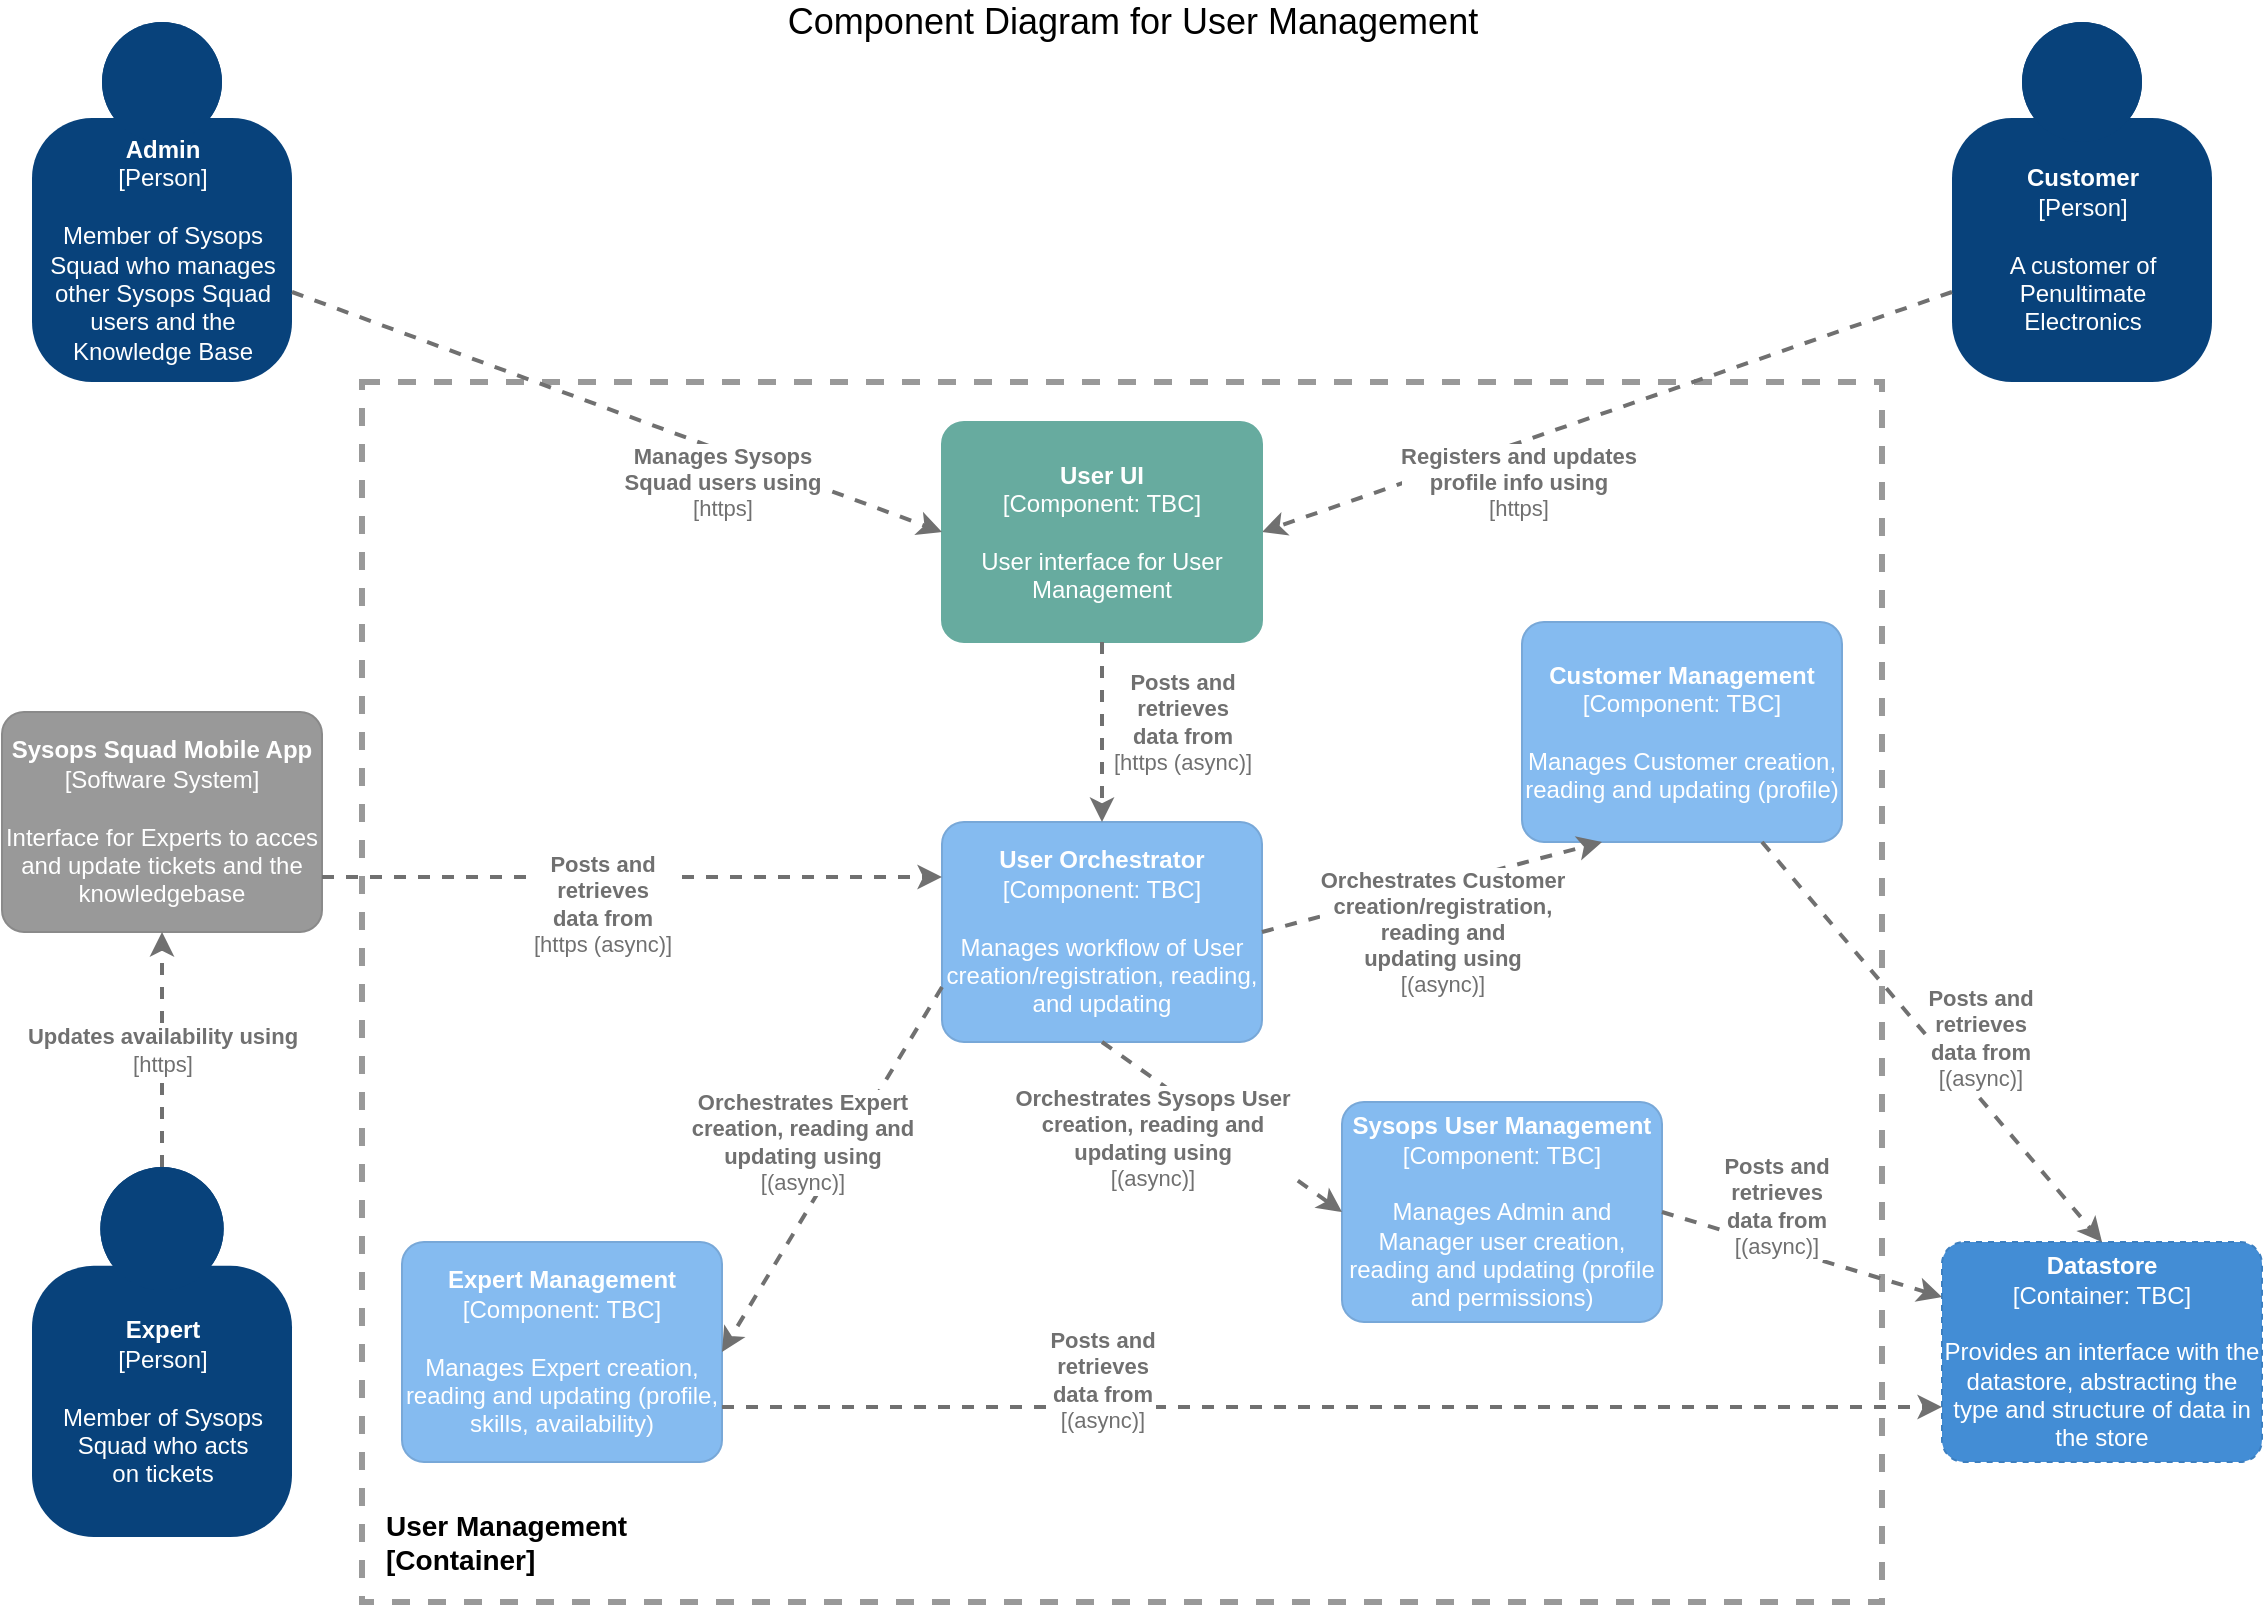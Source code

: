 <mxfile version="14.6.13" type="device"><diagram id="t8C2vAcFf4IVfgRRib2v" name="Page-1"><mxGraphModel dx="1326" dy="926" grid="1" gridSize="10" guides="1" tooltips="1" connect="1" arrows="1" fold="1" page="1" pageScale="1" pageWidth="1169" pageHeight="827" background="#FFFFFF" math="0" shadow="0"><root><mxCell id="0"/><mxCell id="1" parent="0"/><mxCell id="MCqfHT1OaZ1cbw39gqNF-1" value="&lt;font style=&quot;font-size: 18px&quot;&gt;Component Diagram for User Management&lt;/font&gt;" style="text;html=1;align=center;verticalAlign=middle;resizable=0;points=[];autosize=1;" parent="1" vertex="1"><mxGeometry x="405" y="10" width="360" height="20" as="geometry"/></mxCell><mxCell id="MCqfHT1OaZ1cbw39gqNF-2" value="" style="rounded=0;whiteSpace=wrap;html=1;dashed=1;strokeWidth=3;strokeColor=#999999;fillColor=none;" parent="1" vertex="1"><mxGeometry x="200" y="200" width="760" height="610" as="geometry"/></mxCell><mxCell id="MCqfHT1OaZ1cbw39gqNF-3" value="&lt;font style=&quot;font-size: 14px&quot;&gt;&lt;b&gt;User Management&lt;br&gt;[Container]&lt;/b&gt;&lt;/font&gt;" style="text;html=1;align=left;verticalAlign=middle;resizable=0;points=[];autosize=1;" parent="1" vertex="1"><mxGeometry x="210" y="760" width="140" height="40" as="geometry"/></mxCell><object placeholders="1" c4Name="Expert Management" c4Type="Component" c4Technology="TBC" c4Description="Manages Expert creation, reading and updating (profile, skills, availability)" label="&lt;b&gt;%c4Name%&lt;/b&gt;&lt;div&gt;[%c4Type%: %c4Technology%]&lt;/div&gt;&lt;br&gt;&lt;div&gt;%c4Description%&lt;/div&gt;" id="MCqfHT1OaZ1cbw39gqNF-5"><mxCell style="rounded=1;whiteSpace=wrap;html=1;labelBackgroundColor=none;fillColor=#85BBF0;fontColor=#ffffff;align=center;arcSize=10;strokeColor=#78A8D8;metaEdit=1;metaData={&quot;c4Type&quot;:{&quot;editable&quot;:false}};points=[[0.25,0,0],[0.5,0,0],[0.75,0,0],[1,0.25,0],[1,0.5,0],[1,0.75,0],[0.75,1,0],[0.5,1,0],[0.25,1,0],[0,0.75,0],[0,0.5,0],[0,0.25,0]];" parent="1" vertex="1"><mxGeometry x="220" y="630" width="160" height="110.0" as="geometry"/></mxCell></object><object placeholders="1" c4Name="Customer Management" c4Type="Component" c4Technology="TBC" c4Description="Manages Customer creation, reading and updating (profile)" label="&lt;b&gt;%c4Name%&lt;/b&gt;&lt;div&gt;[%c4Type%: %c4Technology%]&lt;/div&gt;&lt;br&gt;&lt;div&gt;%c4Description%&lt;/div&gt;" id="MCqfHT1OaZ1cbw39gqNF-6"><mxCell style="rounded=1;whiteSpace=wrap;html=1;labelBackgroundColor=none;fillColor=#85BBF0;fontColor=#ffffff;align=center;arcSize=10;strokeColor=#78A8D8;metaEdit=1;metaData={&quot;c4Type&quot;:{&quot;editable&quot;:false}};points=[[0.25,0,0],[0.5,0,0],[0.75,0,0],[1,0.25,0],[1,0.5,0],[1,0.75,0],[0.75,1,0],[0.5,1,0],[0.25,1,0],[0,0.75,0],[0,0.5,0],[0,0.25,0]];" parent="1" vertex="1"><mxGeometry x="780" y="320" width="160" height="110.0" as="geometry"/></mxCell></object><object placeholders="1" c4Name="User Orchestrator" c4Type="Component" c4Technology="TBC" c4Description="Manages workflow of User creation/registration, reading, and updating" label="&lt;b&gt;%c4Name%&lt;/b&gt;&lt;div&gt;[%c4Type%: %c4Technology%]&lt;/div&gt;&lt;br&gt;&lt;div&gt;%c4Description%&lt;/div&gt;" id="MCqfHT1OaZ1cbw39gqNF-9"><mxCell style="rounded=1;whiteSpace=wrap;html=1;labelBackgroundColor=none;fillColor=#85BBF0;fontColor=#ffffff;align=center;arcSize=10;strokeColor=#78A8D8;metaEdit=1;metaData={&quot;c4Type&quot;:{&quot;editable&quot;:false}};points=[[0.25,0,0],[0.5,0,0],[0.75,0,0],[1,0.25,0],[1,0.5,0],[1,0.75,0],[0.75,1,0],[0.5,1,0],[0.25,1,0],[0,0.75,0],[0,0.5,0],[0,0.25,0]];" parent="1" vertex="1"><mxGeometry x="490" y="420" width="160" height="110.0" as="geometry"/></mxCell></object><object c4Type="Relationship" c4Technology="(async)" c4Description="Orchestrates Expert &#10;creation, reading and &#10;updating using" label="&lt;div style=&quot;text-align: left&quot;&gt;&lt;div style=&quot;text-align: center&quot;&gt;&lt;b&gt;%c4Description%&lt;/b&gt;&lt;/div&gt;&lt;div style=&quot;text-align: center&quot;&gt;[%c4Technology%]&lt;/div&gt;&lt;/div&gt;" placeholders="1" id="MCqfHT1OaZ1cbw39gqNF-10"><mxCell style="edgeStyle=none;rounded=0;html=1;jettySize=auto;orthogonalLoop=1;strokeColor=#707070;strokeWidth=2;fontColor=#707070;jumpStyle=none;dashed=1;metaEdit=1;metaData={&quot;c4Type&quot;:{&quot;editable&quot;:false}};exitX=0;exitY=0.75;exitDx=0;exitDy=0;exitPerimeter=0;entryX=1;entryY=0.5;entryDx=0;entryDy=0;entryPerimeter=0;" parent="1" source="MCqfHT1OaZ1cbw39gqNF-9" target="MCqfHT1OaZ1cbw39gqNF-5" edge="1"><mxGeometry x="-0.038" y="-20" width="160" relative="1" as="geometry"><mxPoint x="620" y="385" as="sourcePoint"/><mxPoint x="930.0" y="385" as="targetPoint"/><mxPoint as="offset"/></mxGeometry></mxCell></object><object c4Type="Relationship" c4Technology="(async)" c4Description="Orchestrates Customer&#10;creation/registration, &#10;reading and &#10;updating using" label="&lt;div style=&quot;text-align: left&quot;&gt;&lt;div style=&quot;text-align: center&quot;&gt;&lt;b&gt;%c4Description%&lt;/b&gt;&lt;/div&gt;&lt;div style=&quot;text-align: center&quot;&gt;[%c4Technology%]&lt;/div&gt;&lt;/div&gt;" placeholders="1" id="MCqfHT1OaZ1cbw39gqNF-11"><mxCell style="edgeStyle=none;rounded=0;html=1;jettySize=auto;orthogonalLoop=1;strokeColor=#707070;strokeWidth=2;fontColor=#707070;jumpStyle=none;dashed=1;metaEdit=1;metaData={&quot;c4Type&quot;:{&quot;editable&quot;:false}};exitX=1;exitY=0.5;exitDx=0;exitDy=0;exitPerimeter=0;entryX=0.25;entryY=1;entryDx=0;entryDy=0;entryPerimeter=0;" parent="1" source="MCqfHT1OaZ1cbw39gqNF-9" target="MCqfHT1OaZ1cbw39gqNF-6" edge="1"><mxGeometry x="-0.011" y="-23" width="160" relative="1" as="geometry"><mxPoint x="500" y="440" as="sourcePoint"/><mxPoint x="430" y="530" as="targetPoint"/><mxPoint as="offset"/></mxGeometry></mxCell></object><object placeholders="1" c4Name="Admin" c4Type="Person" c4Description="Member of Sysops &#10;Squad who manages &#10;other Sysops Squad &#10;users and the &#10;Knowledge Base" label="&lt;b&gt;%c4Name%&lt;/b&gt;&lt;div&gt;[%c4Type%]&lt;/div&gt;&lt;br&gt;&lt;div&gt;%c4Description%&lt;/div&gt;" id="MCqfHT1OaZ1cbw39gqNF-12"><mxCell style="html=1;dashed=0;whitespace=wrap;fillColor=#08427b;strokeColor=none;fontColor=#ffffff;shape=mxgraph.c4.person;align=center;metaEdit=1;points=[[0.5,0,0],[1,0.5,0],[1,0.75,0],[0.75,1,0],[0.5,1,0],[0.25,1,0],[0,0.75,0],[0,0.5,0]];metaData={&quot;c4Type&quot;:{&quot;editable&quot;:false}};" parent="1" vertex="1"><mxGeometry x="35" y="20" width="130" height="180" as="geometry"/></mxCell></object><object placeholders="1" c4Name="Customer" c4Type="Person" c4Description="A customer of &#10;Penultimate &#10;Electronics" label="&lt;b&gt;%c4Name%&lt;/b&gt;&lt;div&gt;[%c4Type%]&lt;/div&gt;&lt;br&gt;&lt;div&gt;%c4Description%&lt;/div&gt;" id="MCqfHT1OaZ1cbw39gqNF-13"><mxCell style="html=1;dashed=0;whitespace=wrap;fillColor=#08427b;strokeColor=none;fontColor=#ffffff;shape=mxgraph.c4.person;align=center;metaEdit=1;points=[[0.5,0,0],[1,0.5,0],[1,0.75,0],[0.75,1,0],[0.5,1,0],[0.25,1,0],[0,0.75,0],[0,0.5,0]];metaData={&quot;c4Type&quot;:{&quot;editable&quot;:false}};" parent="1" vertex="1"><mxGeometry x="995" y="20" width="130" height="180" as="geometry"/></mxCell></object><object placeholders="1" c4Type="Relationship" c4Technology="https" c4Description="Registers and updates &#10;profile info using" label="&lt;div style=&quot;text-align: left&quot;&gt;&lt;div style=&quot;text-align: center&quot;&gt;&lt;b&gt;%c4Description%&lt;/b&gt;&lt;/div&gt;&lt;div style=&quot;text-align: center&quot;&gt;[%c4Technology%]&lt;/div&gt;&lt;/div&gt;" id="MCqfHT1OaZ1cbw39gqNF-14"><mxCell style="edgeStyle=none;rounded=0;html=1;jettySize=auto;orthogonalLoop=1;strokeColor=#707070;strokeWidth=2;fontColor=#707070;jumpStyle=none;dashed=1;metaEdit=1;metaData={&quot;c4Type&quot;:{&quot;editable&quot;:false}};exitX=0;exitY=0.75;exitDx=0;exitDy=0;exitPerimeter=0;entryX=1;entryY=0.5;entryDx=0;entryDy=0;entryPerimeter=0;" parent="1" source="MCqfHT1OaZ1cbw39gqNF-13" target="MCqfHT1OaZ1cbw39gqNF-15" edge="1"><mxGeometry x="0.294" y="18" width="160" relative="1" as="geometry"><mxPoint x="967.5" y="200" as="sourcePoint"/><mxPoint x="500" y="80" as="targetPoint"/><mxPoint as="offset"/></mxGeometry></mxCell></object><object placeholders="1" c4Name="User UI" c4Type="Component" c4Technology="TBC" c4Description="User interface for User Management" label="&lt;b&gt;%c4Name%&lt;/b&gt;&lt;div&gt;[%c4Type%: %c4Technology%]&lt;/div&gt;&lt;br&gt;&lt;div&gt;%c4Description%&lt;/div&gt;" id="MCqfHT1OaZ1cbw39gqNF-15"><mxCell style="rounded=1;whiteSpace=wrap;html=1;labelBackgroundColor=none;fontColor=#ffffff;align=center;arcSize=10;metaEdit=1;metaData={&quot;c4Type&quot;:{&quot;editable&quot;:false}};points=[[0.25,0,0],[0.5,0,0],[0.75,0,0],[1,0.25,0],[1,0.5,0],[1,0.75,0],[0.75,1,0],[0.5,1,0],[0.25,1,0],[0,0.75,0],[0,0.5,0],[0,0.25,0]];fillColor=#67AB9F;strokeColor=#67AB9F;" parent="1" vertex="1"><mxGeometry x="490" y="220" width="160" height="110.0" as="geometry"/></mxCell></object><object placeholders="1" c4Type="Relationship" c4Technology="https" c4Description="Manages Sysops &#10;Squad users using" label="&lt;div style=&quot;text-align: left&quot;&gt;&lt;div style=&quot;text-align: center&quot;&gt;&lt;b&gt;%c4Description%&lt;/b&gt;&lt;/div&gt;&lt;div style=&quot;text-align: center&quot;&gt;[%c4Technology%]&lt;/div&gt;&lt;/div&gt;" id="MCqfHT1OaZ1cbw39gqNF-16"><mxCell style="edgeStyle=none;rounded=0;html=1;jettySize=auto;orthogonalLoop=1;strokeColor=#707070;strokeWidth=2;fontColor=#707070;jumpStyle=none;dashed=1;metaEdit=1;metaData={&quot;c4Type&quot;:{&quot;editable&quot;:false}};exitX=1;exitY=0.75;exitDx=0;exitDy=0;exitPerimeter=0;entryX=0;entryY=0.5;entryDx=0;entryDy=0;entryPerimeter=0;" parent="1" source="MCqfHT1OaZ1cbw39gqNF-12" target="MCqfHT1OaZ1cbw39gqNF-15" edge="1"><mxGeometry x="0.354" y="-15" width="160" relative="1" as="geometry"><mxPoint x="386.25" y="127.5" as="sourcePoint"/><mxPoint x="143.75" y="252.5" as="targetPoint"/><mxPoint as="offset"/></mxGeometry></mxCell></object><object placeholders="1" c4Name="Sysops Squad Mobile App" c4Type="Software System" c4Description="Interface for Experts to acces and update tickets and the knowledgebase" label="&lt;b&gt;%c4Name%&lt;/b&gt;&lt;div&gt;[%c4Type%]&lt;/div&gt;&lt;br&gt;&lt;div&gt;%c4Description%&lt;/div&gt;" id="MCqfHT1OaZ1cbw39gqNF-17"><mxCell style="rounded=1;whiteSpace=wrap;html=1;labelBackgroundColor=none;fillColor=#999999;fontColor=#ffffff;align=center;arcSize=10;strokeColor=#8A8A8A;metaEdit=1;metaData={&quot;c4Type&quot;:{&quot;editable&quot;:false}};points=[[0.25,0,0],[0.5,0,0],[0.75,0,0],[1,0.25,0],[1,0.5,0],[1,0.75,0],[0.75,1,0],[0.5,1,0],[0.25,1,0],[0,0.75,0],[0,0.5,0],[0,0.25,0]];" parent="1" vertex="1"><mxGeometry x="20" y="365" width="160" height="110.0" as="geometry"/></mxCell></object><object placeholders="1" c4Name="Expert" c4Type="Person" c4Description="Member of Sysops &#10;Squad who acts &#10;on tickets" label="&lt;b&gt;%c4Name%&lt;/b&gt;&lt;div&gt;[%c4Type%]&lt;/div&gt;&lt;br&gt;&lt;div&gt;%c4Description%&lt;/div&gt;" id="MCqfHT1OaZ1cbw39gqNF-18"><mxCell style="html=1;dashed=0;whitespace=wrap;fillColor=#08427b;strokeColor=none;fontColor=#ffffff;shape=mxgraph.c4.person;align=center;metaEdit=1;points=[[0.5,0,0],[1,0.5,0],[1,0.75,0],[0.75,1,0],[0.5,1,0],[0.25,1,0],[0,0.75,0],[0,0.5,0]];metaData={&quot;c4Type&quot;:{&quot;editable&quot;:false}};" parent="1" vertex="1"><mxGeometry x="35" y="592.5" width="130" height="185" as="geometry"/></mxCell></object><object placeholders="1" c4Type="Relationship" c4Technology="https" c4Description="Updates availability using" label="&lt;div style=&quot;text-align: left&quot;&gt;&lt;div style=&quot;text-align: center&quot;&gt;&lt;b&gt;%c4Description%&lt;/b&gt;&lt;/div&gt;&lt;div style=&quot;text-align: center&quot;&gt;[%c4Technology%]&lt;/div&gt;&lt;/div&gt;" id="MCqfHT1OaZ1cbw39gqNF-19"><mxCell style="edgeStyle=none;rounded=0;html=1;jettySize=auto;orthogonalLoop=1;strokeColor=#707070;strokeWidth=2;fontColor=#707070;jumpStyle=none;dashed=1;metaEdit=1;metaData={&quot;c4Type&quot;:{&quot;editable&quot;:false}};entryX=0.5;entryY=1;entryDx=0;entryDy=0;entryPerimeter=0;exitX=0.5;exitY=0;exitDx=0;exitDy=0;exitPerimeter=0;" parent="1" source="MCqfHT1OaZ1cbw39gqNF-18" target="MCqfHT1OaZ1cbw39gqNF-17" edge="1"><mxGeometry width="160" relative="1" as="geometry"><mxPoint x="150" y="480" as="sourcePoint"/><mxPoint x="95" y="390.5" as="targetPoint"/></mxGeometry></mxCell></object><object placeholders="1" c4Type="Relationship" c4Technology="https (async)" c4Description="Posts and &#10;retrieves &#10;data from" label="&lt;div style=&quot;text-align: left&quot;&gt;&lt;div style=&quot;text-align: center&quot;&gt;&lt;b&gt;%c4Description%&lt;/b&gt;&lt;/div&gt;&lt;div style=&quot;text-align: center&quot;&gt;[%c4Technology%]&lt;/div&gt;&lt;/div&gt;" id="MCqfHT1OaZ1cbw39gqNF-20"><mxCell style="edgeStyle=none;rounded=0;html=1;jettySize=auto;orthogonalLoop=1;strokeColor=#707070;strokeWidth=2;fontColor=#707070;jumpStyle=none;dashed=1;metaEdit=1;metaData={&quot;c4Type&quot;:{&quot;editable&quot;:false}};exitX=1;exitY=0.75;exitDx=0;exitDy=0;exitPerimeter=0;entryX=0;entryY=0.25;entryDx=0;entryDy=0;entryPerimeter=0;" parent="1" source="MCqfHT1OaZ1cbw39gqNF-17" target="MCqfHT1OaZ1cbw39gqNF-9" edge="1"><mxGeometry x="-0.097" y="-12" width="160" relative="1" as="geometry"><mxPoint x="1140" y="95" as="sourcePoint"/><mxPoint x="360" y="490" as="targetPoint"/><mxPoint y="1" as="offset"/></mxGeometry></mxCell></object><object placeholders="1" c4Type="Relationship" c4Technology="https (async)" c4Description="Posts and &#10;retrieves &#10;data from" label="&lt;div style=&quot;text-align: left&quot;&gt;&lt;div style=&quot;text-align: center&quot;&gt;&lt;b&gt;%c4Description%&lt;/b&gt;&lt;/div&gt;&lt;div style=&quot;text-align: center&quot;&gt;[%c4Technology%]&lt;/div&gt;&lt;/div&gt;" id="MCqfHT1OaZ1cbw39gqNF-21"><mxCell style="edgeStyle=none;rounded=0;html=1;jettySize=auto;orthogonalLoop=1;strokeColor=#707070;strokeWidth=2;fontColor=#707070;jumpStyle=none;dashed=1;metaEdit=1;metaData={&quot;c4Type&quot;:{&quot;editable&quot;:false}};exitX=0.5;exitY=1;exitDx=0;exitDy=0;exitPerimeter=0;entryX=0.5;entryY=0;entryDx=0;entryDy=0;entryPerimeter=0;" parent="1" source="MCqfHT1OaZ1cbw39gqNF-15" target="MCqfHT1OaZ1cbw39gqNF-9" edge="1"><mxGeometry x="-0.111" y="40" width="160" relative="1" as="geometry"><mxPoint x="200" y="335" as="sourcePoint"/><mxPoint x="510" y="435" as="targetPoint"/><mxPoint as="offset"/></mxGeometry></mxCell></object><object placeholders="1" c4Name="Sysops User Management" c4Type="Component" c4Technology="TBC" c4Description="Manages Admin and Manager user creation, reading and updating (profile and permissions)" label="&lt;b&gt;%c4Name%&lt;/b&gt;&lt;div&gt;[%c4Type%: %c4Technology%]&lt;/div&gt;&lt;br&gt;&lt;div&gt;%c4Description%&lt;/div&gt;" id="MCqfHT1OaZ1cbw39gqNF-22"><mxCell style="rounded=1;whiteSpace=wrap;html=1;labelBackgroundColor=none;fillColor=#85BBF0;fontColor=#ffffff;align=center;arcSize=10;strokeColor=#78A8D8;metaEdit=1;metaData={&quot;c4Type&quot;:{&quot;editable&quot;:false}};points=[[0.25,0,0],[0.5,0,0],[0.75,0,0],[1,0.25,0],[1,0.5,0],[1,0.75,0],[0.75,1,0],[0.5,1,0],[0.25,1,0],[0,0.75,0],[0,0.5,0],[0,0.25,0]];" parent="1" vertex="1"><mxGeometry x="690" y="560" width="160" height="110.0" as="geometry"/></mxCell></object><object c4Type="Relationship" c4Technology="(async)" c4Description="Orchestrates Sysops User&#10;creation, reading and &#10;updating using" label="&lt;div style=&quot;text-align: left&quot;&gt;&lt;div style=&quot;text-align: center&quot;&gt;&lt;b&gt;%c4Description%&lt;/b&gt;&lt;/div&gt;&lt;div style=&quot;text-align: center&quot;&gt;[%c4Technology%]&lt;/div&gt;&lt;/div&gt;" placeholders="1" id="MCqfHT1OaZ1cbw39gqNF-23"><mxCell style="edgeStyle=none;rounded=0;html=1;jettySize=auto;orthogonalLoop=1;strokeColor=#707070;strokeWidth=2;fontColor=#707070;jumpStyle=none;dashed=1;metaEdit=1;metaData={&quot;c4Type&quot;:{&quot;editable&quot;:false}};exitX=0.5;exitY=1;exitDx=0;exitDy=0;exitPerimeter=0;entryX=0;entryY=0.5;entryDx=0;entryDy=0;entryPerimeter=0;" parent="1" source="MCqfHT1OaZ1cbw39gqNF-9" target="MCqfHT1OaZ1cbw39gqNF-22" edge="1"><mxGeometry x="-0.337" y="-25" width="160" relative="1" as="geometry"><mxPoint x="560" y="512.5" as="sourcePoint"/><mxPoint x="390" y="605.5" as="targetPoint"/><mxPoint as="offset"/></mxGeometry></mxCell></object><object placeholders="1" c4Name="Datastore" c4Type="Container" c4Technology="TBC" c4Description="Provides an interface with the datastore, abstracting the type and structure of data in the store" label="&lt;b&gt;%c4Name%&lt;/b&gt;&lt;div&gt;[%c4Type%: %c4Technology%]&lt;/div&gt;&lt;br&gt;&lt;div&gt;%c4Description%&lt;/div&gt;" id="GkcRNEhX9I8VaA_Mdf9h-1"><mxCell style="rounded=1;whiteSpace=wrap;html=1;labelBackgroundColor=none;fillColor=#438DD5;fontColor=#ffffff;align=center;arcSize=10;strokeColor=#3C7FC0;metaEdit=1;metaData={&quot;c4Type&quot;:{&quot;editable&quot;:false}};points=[[0.25,0,0],[0.5,0,0],[0.75,0,0],[1,0.25,0],[1,0.5,0],[1,0.75,0],[0.75,1,0],[0.5,1,0],[0.25,1,0],[0,0.75,0],[0,0.5,0],[0,0.25,0]];dashed=1;" parent="1" vertex="1"><mxGeometry x="990" y="630" width="160" height="110.0" as="geometry"/></mxCell></object><object placeholders="1" c4Type="Relationship" c4Technology="(async)" c4Description="Posts and &#10;retrieves &#10;data from" label="&lt;div style=&quot;text-align: left&quot;&gt;&lt;div style=&quot;text-align: center&quot;&gt;&lt;b&gt;%c4Description%&lt;/b&gt;&lt;/div&gt;&lt;div style=&quot;text-align: center&quot;&gt;[%c4Technology%]&lt;/div&gt;&lt;/div&gt;" id="GkcRNEhX9I8VaA_Mdf9h-2"><mxCell style="edgeStyle=none;rounded=0;html=1;jettySize=auto;orthogonalLoop=1;strokeColor=#707070;strokeWidth=2;fontColor=#707070;jumpStyle=none;dashed=1;metaEdit=1;metaData={&quot;c4Type&quot;:{&quot;editable&quot;:false}};exitX=0.75;exitY=1;exitDx=0;exitDy=0;exitPerimeter=0;entryX=0.5;entryY=0;entryDx=0;entryDy=0;entryPerimeter=0;" parent="1" source="MCqfHT1OaZ1cbw39gqNF-6" target="GkcRNEhX9I8VaA_Mdf9h-1" edge="1"><mxGeometry x="0.11" y="20" width="160" relative="1" as="geometry"><mxPoint x="830" y="600" as="sourcePoint"/><mxPoint x="830" y="690" as="targetPoint"/><mxPoint as="offset"/></mxGeometry></mxCell></object><object placeholders="1" c4Type="Relationship" c4Technology="(async)" c4Description="Posts and &#10;retrieves &#10;data from" label="&lt;div style=&quot;text-align: left&quot;&gt;&lt;div style=&quot;text-align: center&quot;&gt;&lt;b&gt;%c4Description%&lt;/b&gt;&lt;/div&gt;&lt;div style=&quot;text-align: center&quot;&gt;[%c4Technology%]&lt;/div&gt;&lt;/div&gt;" id="GkcRNEhX9I8VaA_Mdf9h-3"><mxCell style="edgeStyle=none;rounded=0;html=1;jettySize=auto;orthogonalLoop=1;strokeColor=#707070;strokeWidth=2;fontColor=#707070;jumpStyle=none;dashed=1;metaEdit=1;metaData={&quot;c4Type&quot;:{&quot;editable&quot;:false}};exitX=1;exitY=0.5;exitDx=0;exitDy=0;exitPerimeter=0;entryX=0;entryY=0.25;entryDx=0;entryDy=0;entryPerimeter=0;" parent="1" source="MCqfHT1OaZ1cbw39gqNF-22" target="GkcRNEhX9I8VaA_Mdf9h-1" edge="1"><mxGeometry x="-0.259" y="20" width="160" relative="1" as="geometry"><mxPoint x="950" y="485" as="sourcePoint"/><mxPoint x="1080" y="660" as="targetPoint"/><mxPoint as="offset"/></mxGeometry></mxCell></object><object placeholders="1" c4Type="Relationship" c4Technology="(async)" c4Description="Posts and &#10;retrieves &#10;data from" label="&lt;div style=&quot;text-align: left&quot;&gt;&lt;div style=&quot;text-align: center&quot;&gt;&lt;b&gt;%c4Description%&lt;/b&gt;&lt;/div&gt;&lt;div style=&quot;text-align: center&quot;&gt;[%c4Technology%]&lt;/div&gt;&lt;/div&gt;" id="GkcRNEhX9I8VaA_Mdf9h-4"><mxCell style="edgeStyle=none;rounded=0;html=1;jettySize=auto;orthogonalLoop=1;strokeColor=#707070;strokeWidth=2;fontColor=#707070;jumpStyle=none;dashed=1;metaEdit=1;metaData={&quot;c4Type&quot;:{&quot;editable&quot;:false}};exitX=1;exitY=0.75;exitDx=0;exitDy=0;exitPerimeter=0;entryX=0;entryY=0.75;entryDx=0;entryDy=0;entryPerimeter=0;" parent="1" source="MCqfHT1OaZ1cbw39gqNF-5" target="GkcRNEhX9I8VaA_Mdf9h-1" edge="1"><mxGeometry x="-0.379" y="14" width="160" relative="1" as="geometry"><mxPoint x="960" y="495" as="sourcePoint"/><mxPoint x="1090" y="670" as="targetPoint"/><mxPoint as="offset"/></mxGeometry></mxCell></object></root></mxGraphModel></diagram></mxfile>